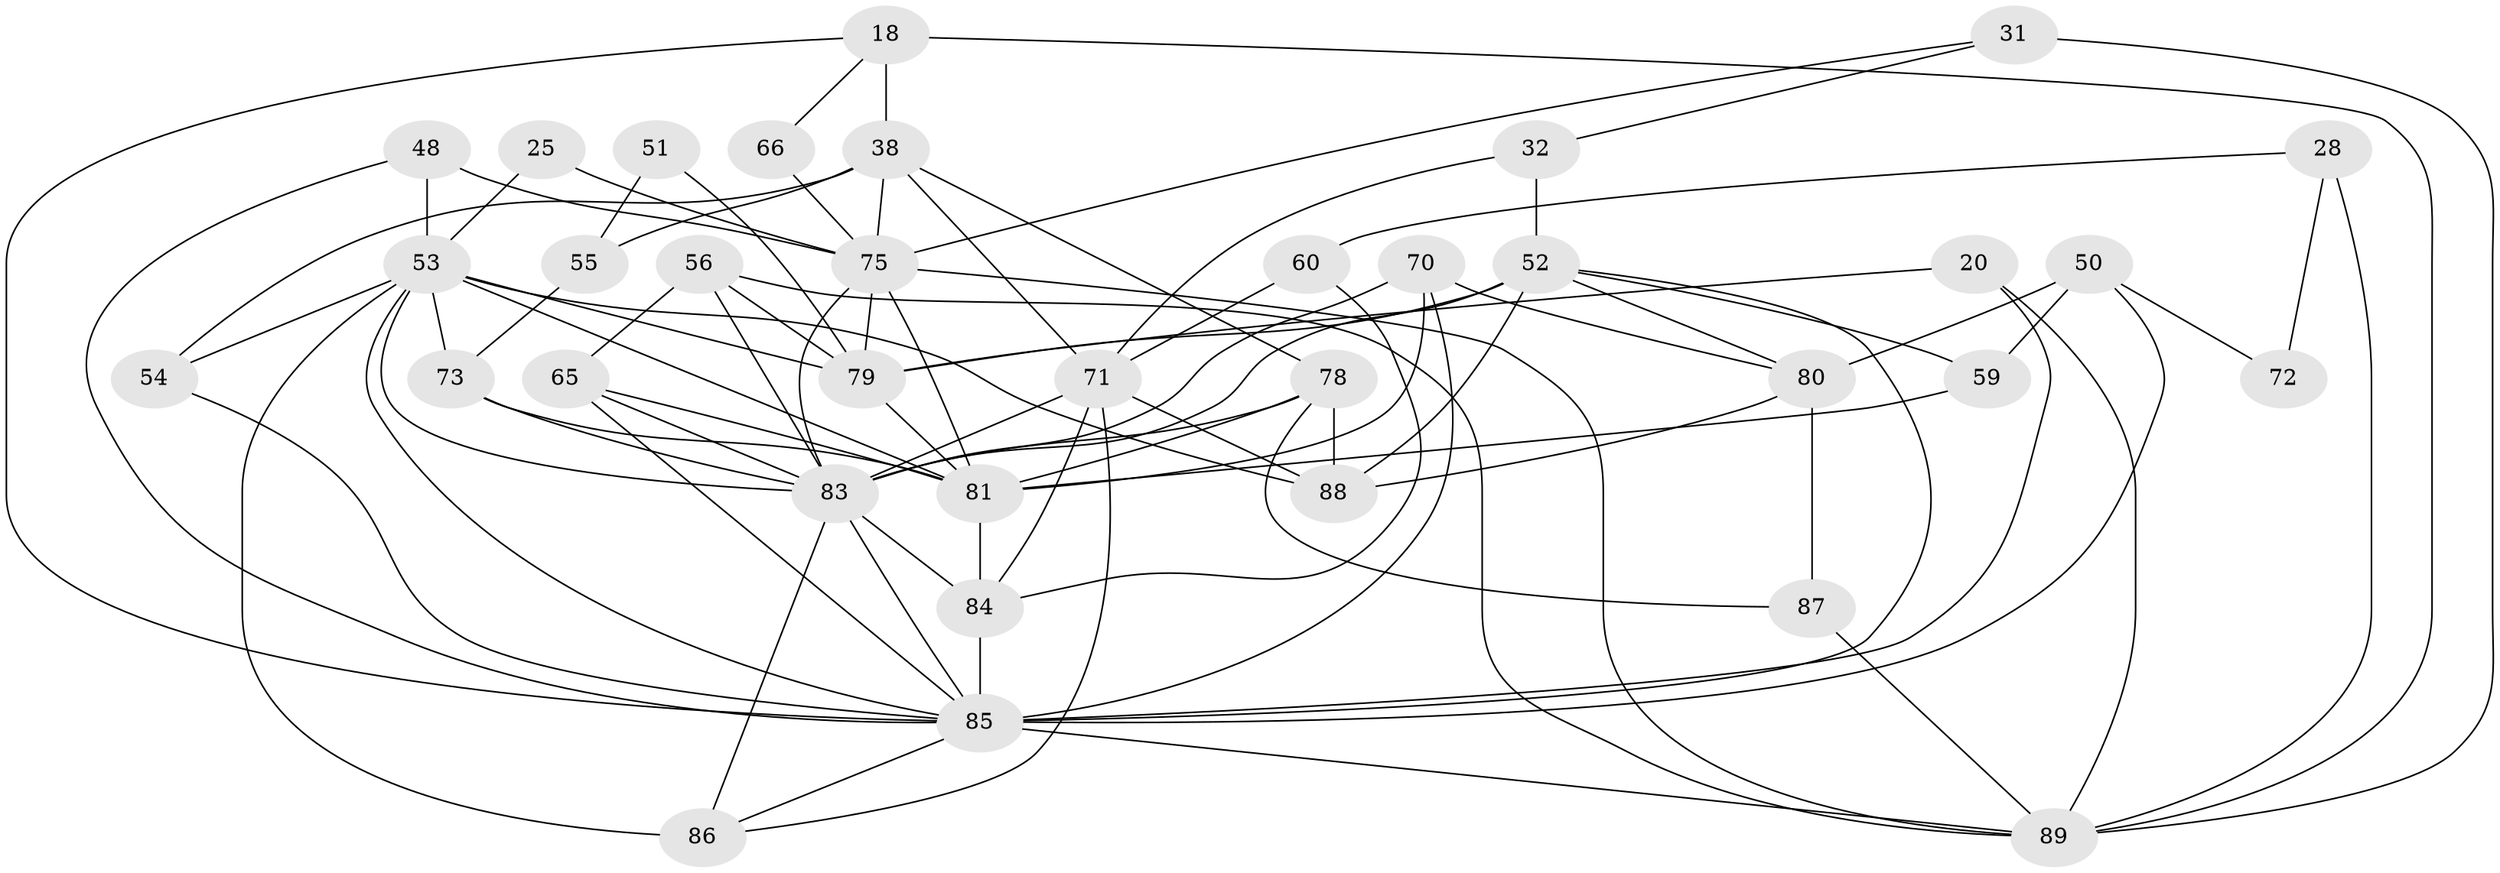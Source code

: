 // original degree distribution, {3: 0.25842696629213485, 4: 0.2247191011235955, 6: 0.1348314606741573, 5: 0.21348314606741572, 2: 0.14606741573033707, 7: 0.02247191011235955}
// Generated by graph-tools (version 1.1) at 2025/54/03/04/25 21:54:20]
// undirected, 35 vertices, 87 edges
graph export_dot {
graph [start="1"]
  node [color=gray90,style=filled];
  18;
  20;
  25;
  28;
  31 [super="+19"];
  32;
  38 [super="+1+17"];
  48 [super="+27"];
  50 [super="+47"];
  51;
  52 [super="+40+14"];
  53 [super="+6+36"];
  54 [super="+21"];
  55;
  56;
  59 [super="+2"];
  60 [super="+7"];
  65;
  66;
  70 [super="+57"];
  71 [super="+10"];
  72;
  73 [super="+39"];
  75 [super="+37"];
  78 [super="+4"];
  79 [super="+11+35"];
  80 [super="+41"];
  81 [super="+29+74"];
  83 [super="+23+64+76"];
  84 [super="+34+77"];
  85 [super="+30+68"];
  86 [super="+12+69"];
  87;
  88 [super="+82"];
  89 [super="+26+58"];
  18 -- 38 [weight=2];
  18 -- 66;
  18 -- 89;
  18 -- 85;
  20 -- 79;
  20 -- 89 [weight=2];
  20 -- 85;
  25 -- 53;
  25 -- 75;
  28 -- 89 [weight=2];
  28 -- 60;
  28 -- 72;
  31 -- 32;
  31 -- 89 [weight=2];
  31 -- 75;
  32 -- 71;
  32 -- 52;
  38 -- 55 [weight=2];
  38 -- 54 [weight=2];
  38 -- 71;
  38 -- 78;
  38 -- 75;
  48 -- 53 [weight=3];
  48 -- 75 [weight=3];
  48 -- 85;
  50 -- 80 [weight=2];
  50 -- 59 [weight=2];
  50 -- 72;
  50 -- 85;
  51 -- 55;
  51 -- 79;
  52 -- 80 [weight=2];
  52 -- 83 [weight=4];
  52 -- 59;
  52 -- 85;
  52 -- 88;
  52 -- 79 [weight=2];
  53 -- 88 [weight=2];
  53 -- 86 [weight=2];
  53 -- 81;
  53 -- 85;
  53 -- 54;
  53 -- 79;
  53 -- 83 [weight=2];
  53 -- 73;
  54 -- 85;
  55 -- 73;
  56 -- 65;
  56 -- 89 [weight=2];
  56 -- 79;
  56 -- 83;
  59 -- 81 [weight=2];
  60 -- 71;
  60 -- 84;
  65 -- 81 [weight=2];
  65 -- 83;
  65 -- 85;
  66 -- 75;
  70 -- 81 [weight=3];
  70 -- 80;
  70 -- 83;
  70 -- 85 [weight=2];
  71 -- 88;
  71 -- 86 [weight=2];
  71 -- 84;
  71 -- 83;
  73 -- 81 [weight=2];
  73 -- 83 [weight=2];
  75 -- 89 [weight=2];
  75 -- 81;
  75 -- 79;
  75 -- 83 [weight=2];
  78 -- 81 [weight=2];
  78 -- 87;
  78 -- 88;
  78 -- 83;
  79 -- 81;
  80 -- 88;
  80 -- 87;
  81 -- 84;
  83 -- 86;
  83 -- 85;
  83 -- 84;
  84 -- 85 [weight=3];
  85 -- 86;
  85 -- 89;
  87 -- 89 [weight=2];
}
